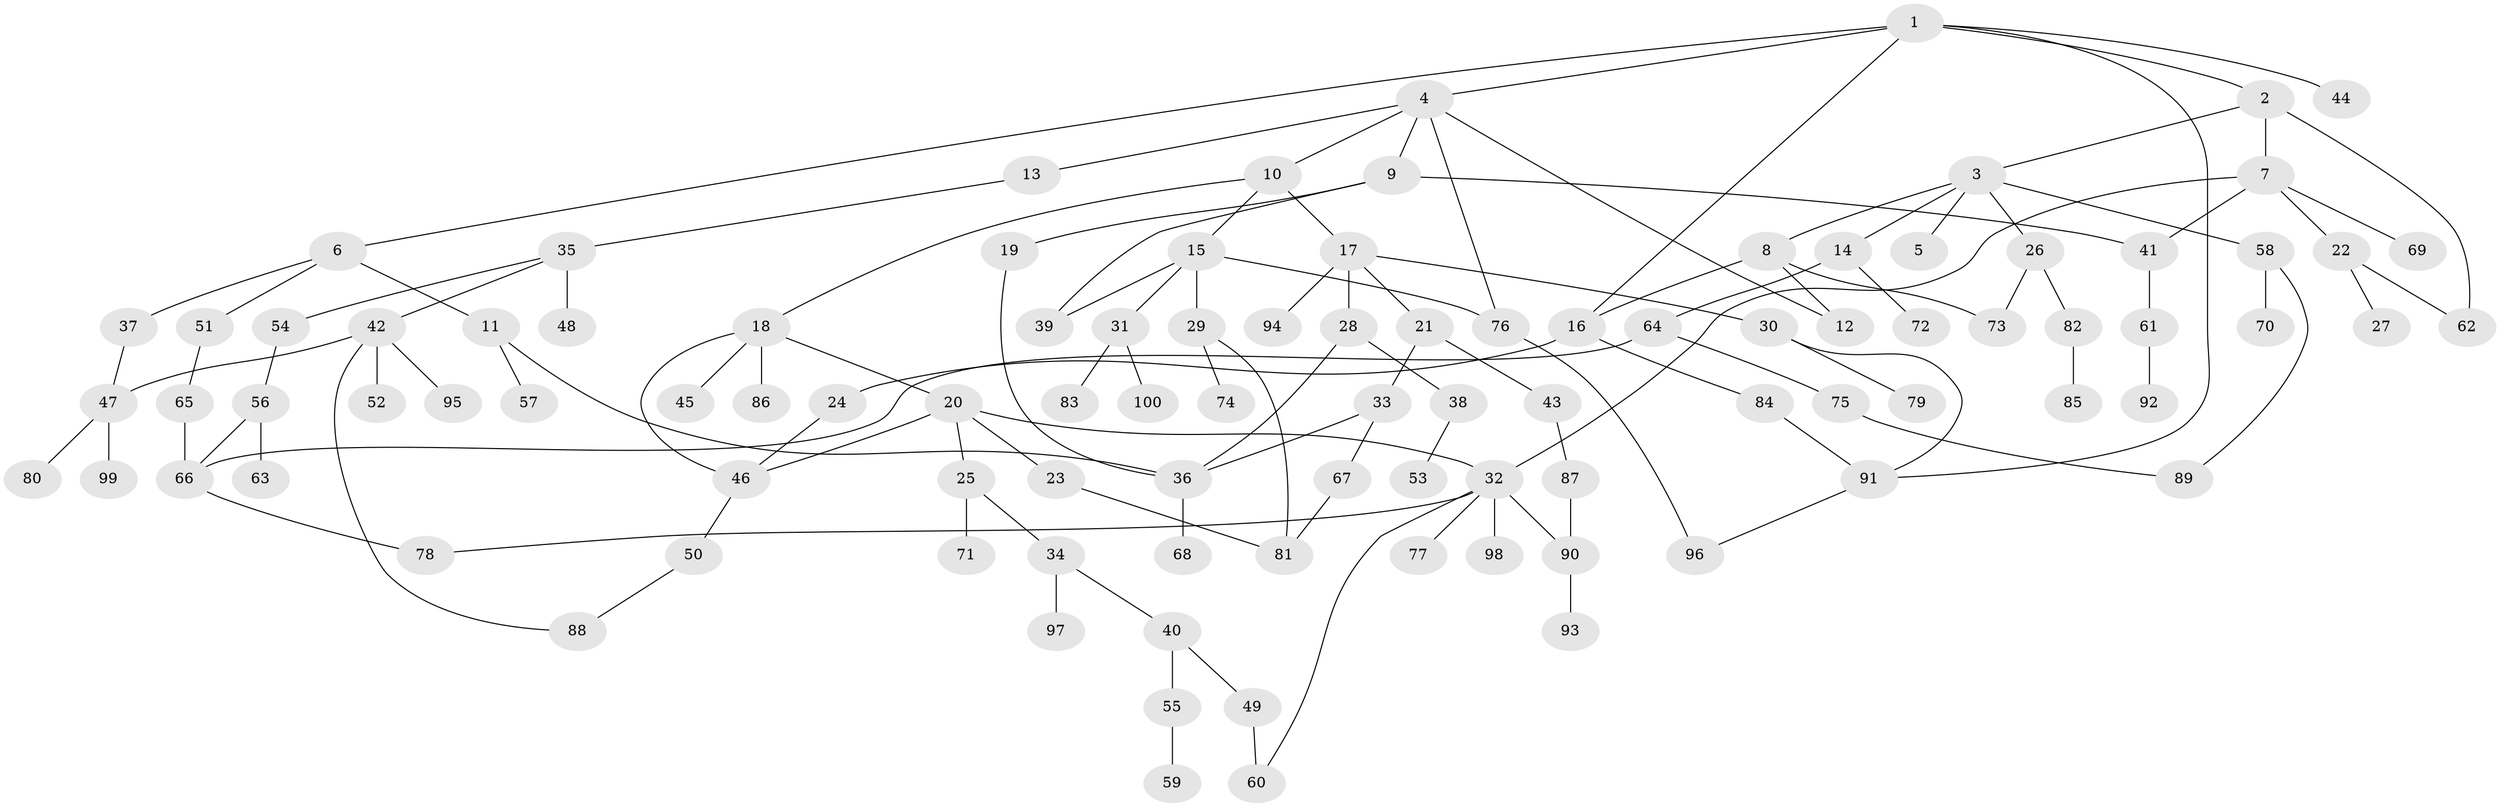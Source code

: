 // Generated by graph-tools (version 1.1) at 2025/54/02/21/25 11:54:43]
// undirected, 100 vertices, 125 edges
graph export_dot {
graph [start="1"]
  node [color=gray90,style=filled];
  1;
  2;
  3;
  4;
  5;
  6;
  7;
  8;
  9;
  10;
  11;
  12;
  13;
  14;
  15;
  16;
  17;
  18;
  19;
  20;
  21;
  22;
  23;
  24;
  25;
  26;
  27;
  28;
  29;
  30;
  31;
  32;
  33;
  34;
  35;
  36;
  37;
  38;
  39;
  40;
  41;
  42;
  43;
  44;
  45;
  46;
  47;
  48;
  49;
  50;
  51;
  52;
  53;
  54;
  55;
  56;
  57;
  58;
  59;
  60;
  61;
  62;
  63;
  64;
  65;
  66;
  67;
  68;
  69;
  70;
  71;
  72;
  73;
  74;
  75;
  76;
  77;
  78;
  79;
  80;
  81;
  82;
  83;
  84;
  85;
  86;
  87;
  88;
  89;
  90;
  91;
  92;
  93;
  94;
  95;
  96;
  97;
  98;
  99;
  100;
  1 -- 2;
  1 -- 4;
  1 -- 6;
  1 -- 44;
  1 -- 91;
  1 -- 16;
  2 -- 3;
  2 -- 7;
  2 -- 62;
  3 -- 5;
  3 -- 8;
  3 -- 14;
  3 -- 26;
  3 -- 58;
  4 -- 9;
  4 -- 10;
  4 -- 12;
  4 -- 13;
  4 -- 76;
  6 -- 11;
  6 -- 37;
  6 -- 51;
  7 -- 22;
  7 -- 69;
  7 -- 41;
  7 -- 32;
  8 -- 16;
  8 -- 12;
  8 -- 73;
  9 -- 19;
  9 -- 39;
  9 -- 41;
  10 -- 15;
  10 -- 17;
  10 -- 18;
  11 -- 36;
  11 -- 57;
  13 -- 35;
  14 -- 64;
  14 -- 72;
  15 -- 29;
  15 -- 31;
  15 -- 76;
  15 -- 39;
  16 -- 24;
  16 -- 84;
  17 -- 21;
  17 -- 28;
  17 -- 30;
  17 -- 94;
  18 -- 20;
  18 -- 45;
  18 -- 46;
  18 -- 86;
  19 -- 36;
  20 -- 23;
  20 -- 25;
  20 -- 32;
  20 -- 46;
  21 -- 33;
  21 -- 43;
  22 -- 27;
  22 -- 62;
  23 -- 81;
  24 -- 46;
  25 -- 34;
  25 -- 71;
  26 -- 73;
  26 -- 82;
  28 -- 38;
  28 -- 36;
  29 -- 74;
  29 -- 81;
  30 -- 79;
  30 -- 91;
  31 -- 83;
  31 -- 100;
  32 -- 60;
  32 -- 77;
  32 -- 90;
  32 -- 98;
  32 -- 78;
  33 -- 67;
  33 -- 36;
  34 -- 40;
  34 -- 97;
  35 -- 42;
  35 -- 48;
  35 -- 54;
  36 -- 68;
  37 -- 47;
  38 -- 53;
  40 -- 49;
  40 -- 55;
  41 -- 61;
  42 -- 52;
  42 -- 88;
  42 -- 95;
  42 -- 47;
  43 -- 87;
  46 -- 50;
  47 -- 80;
  47 -- 99;
  49 -- 60;
  50 -- 88;
  51 -- 65;
  54 -- 56;
  55 -- 59;
  56 -- 63;
  56 -- 66;
  58 -- 70;
  58 -- 89;
  61 -- 92;
  64 -- 66;
  64 -- 75;
  65 -- 66;
  66 -- 78;
  67 -- 81;
  75 -- 89;
  76 -- 96;
  82 -- 85;
  84 -- 91;
  87 -- 90;
  90 -- 93;
  91 -- 96;
}
